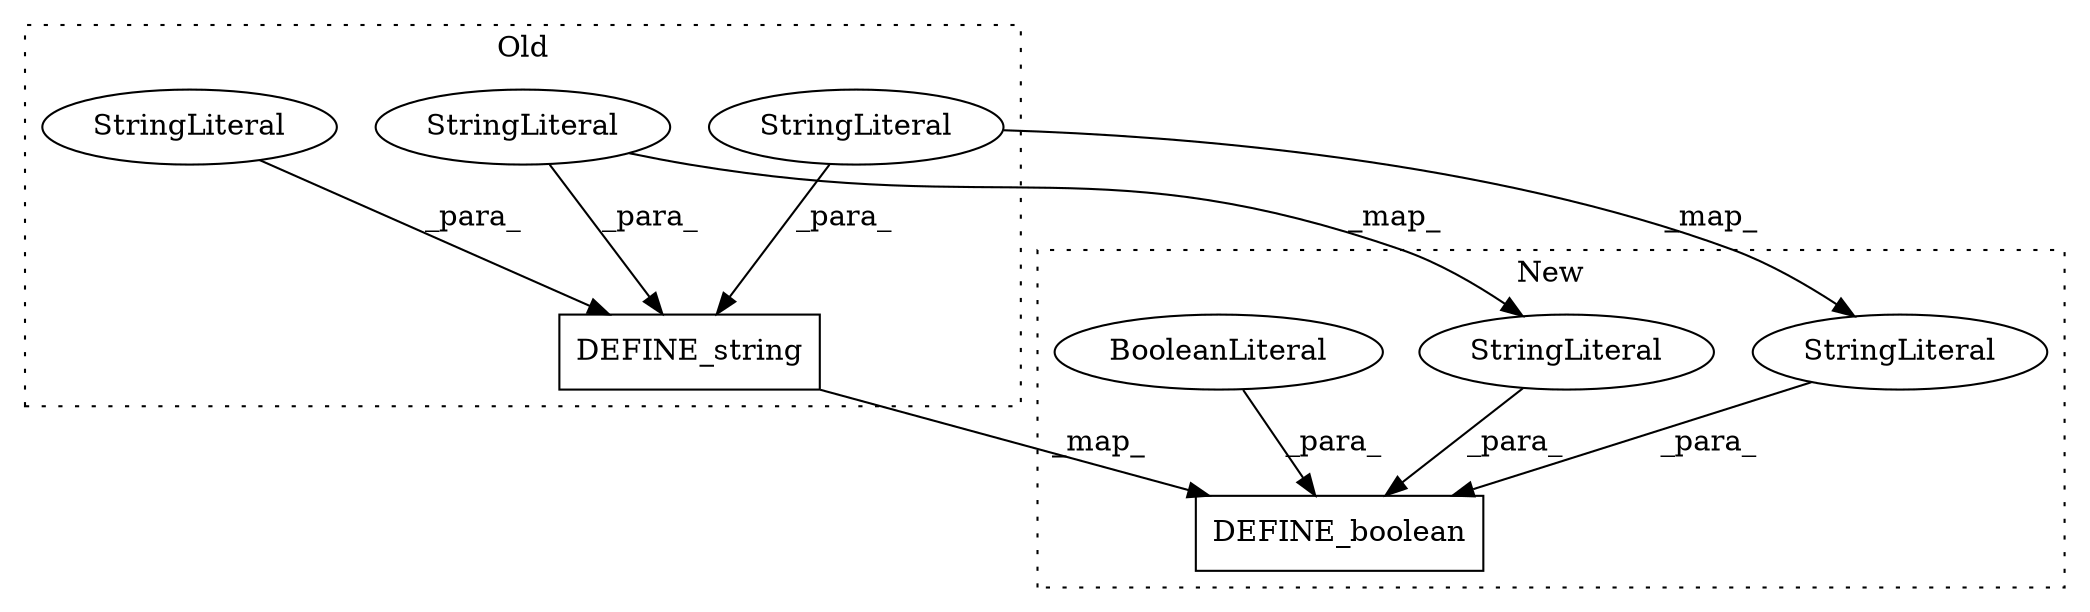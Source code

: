 digraph G {
subgraph cluster0 {
1 [label="DEFINE_string" a="32" s="746,807" l="14,1" shape="box"];
4 [label="StringLiteral" a="45" s="784" l="23" shape="ellipse"];
7 [label="StringLiteral" a="45" s="760" l="13" shape="ellipse"];
8 [label="StringLiteral" a="45" s="774" l="9" shape="ellipse"];
label = "Old";
style="dotted";
}
subgraph cluster1 {
2 [label="DEFINE_boolean" a="32" s="546,606" l="15,1" shape="box"];
3 [label="BooleanLiteral" a="9" s="572" l="5" shape="ellipse"];
5 [label="StringLiteral" a="45" s="578" l="28" shape="ellipse"];
6 [label="StringLiteral" a="45" s="561" l="10" shape="ellipse"];
label = "New";
style="dotted";
}
1 -> 2 [label="_map_"];
3 -> 2 [label="_para_"];
4 -> 1 [label="_para_"];
4 -> 5 [label="_map_"];
5 -> 2 [label="_para_"];
6 -> 2 [label="_para_"];
7 -> 1 [label="_para_"];
7 -> 6 [label="_map_"];
8 -> 1 [label="_para_"];
}